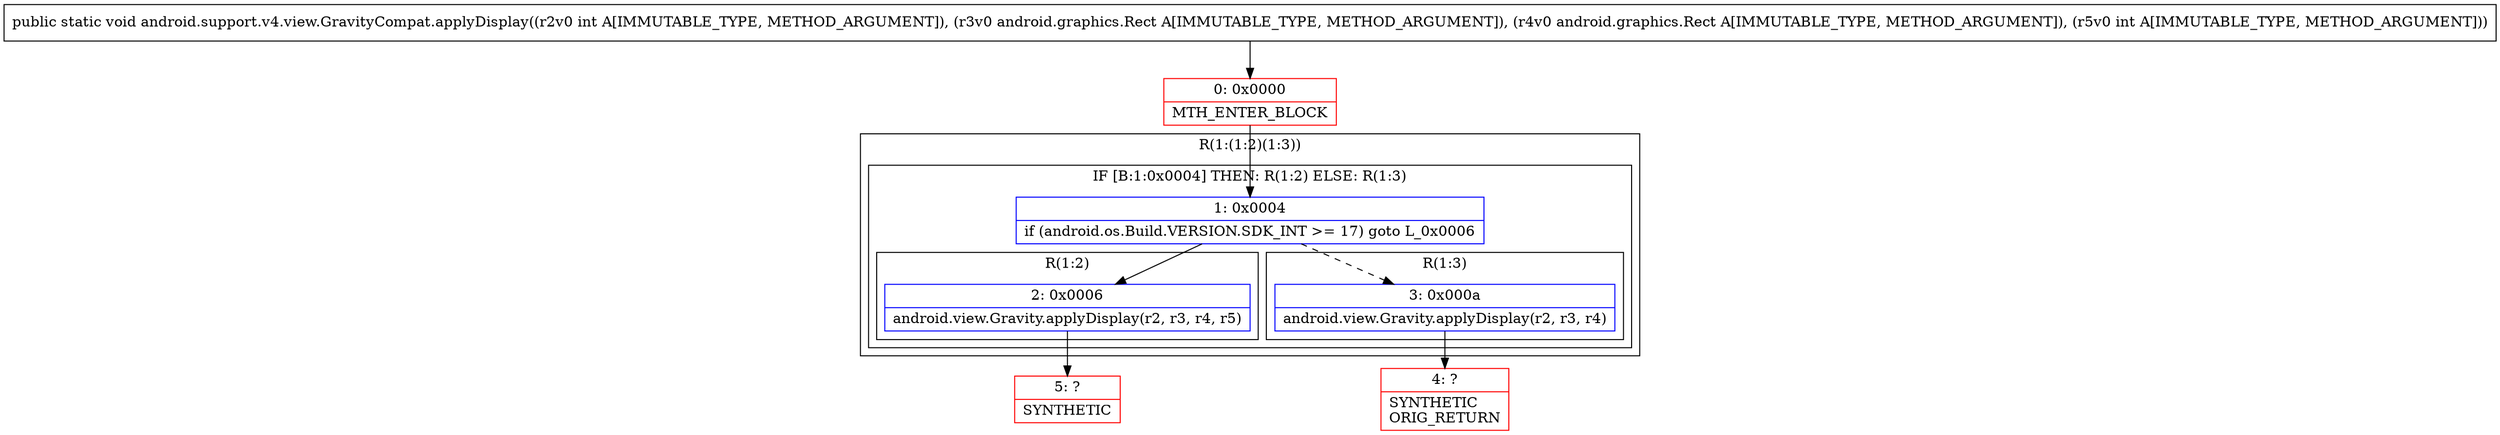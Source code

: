 digraph "CFG forandroid.support.v4.view.GravityCompat.applyDisplay(ILandroid\/graphics\/Rect;Landroid\/graphics\/Rect;I)V" {
subgraph cluster_Region_936028293 {
label = "R(1:(1:2)(1:3))";
node [shape=record,color=blue];
subgraph cluster_IfRegion_1014175910 {
label = "IF [B:1:0x0004] THEN: R(1:2) ELSE: R(1:3)";
node [shape=record,color=blue];
Node_1 [shape=record,label="{1\:\ 0x0004|if (android.os.Build.VERSION.SDK_INT \>= 17) goto L_0x0006\l}"];
subgraph cluster_Region_252170118 {
label = "R(1:2)";
node [shape=record,color=blue];
Node_2 [shape=record,label="{2\:\ 0x0006|android.view.Gravity.applyDisplay(r2, r3, r4, r5)\l}"];
}
subgraph cluster_Region_747113768 {
label = "R(1:3)";
node [shape=record,color=blue];
Node_3 [shape=record,label="{3\:\ 0x000a|android.view.Gravity.applyDisplay(r2, r3, r4)\l}"];
}
}
}
Node_0 [shape=record,color=red,label="{0\:\ 0x0000|MTH_ENTER_BLOCK\l}"];
Node_4 [shape=record,color=red,label="{4\:\ ?|SYNTHETIC\lORIG_RETURN\l}"];
Node_5 [shape=record,color=red,label="{5\:\ ?|SYNTHETIC\l}"];
MethodNode[shape=record,label="{public static void android.support.v4.view.GravityCompat.applyDisplay((r2v0 int A[IMMUTABLE_TYPE, METHOD_ARGUMENT]), (r3v0 android.graphics.Rect A[IMMUTABLE_TYPE, METHOD_ARGUMENT]), (r4v0 android.graphics.Rect A[IMMUTABLE_TYPE, METHOD_ARGUMENT]), (r5v0 int A[IMMUTABLE_TYPE, METHOD_ARGUMENT])) }"];
MethodNode -> Node_0;
Node_1 -> Node_2;
Node_1 -> Node_3[style=dashed];
Node_2 -> Node_5;
Node_3 -> Node_4;
Node_0 -> Node_1;
}


